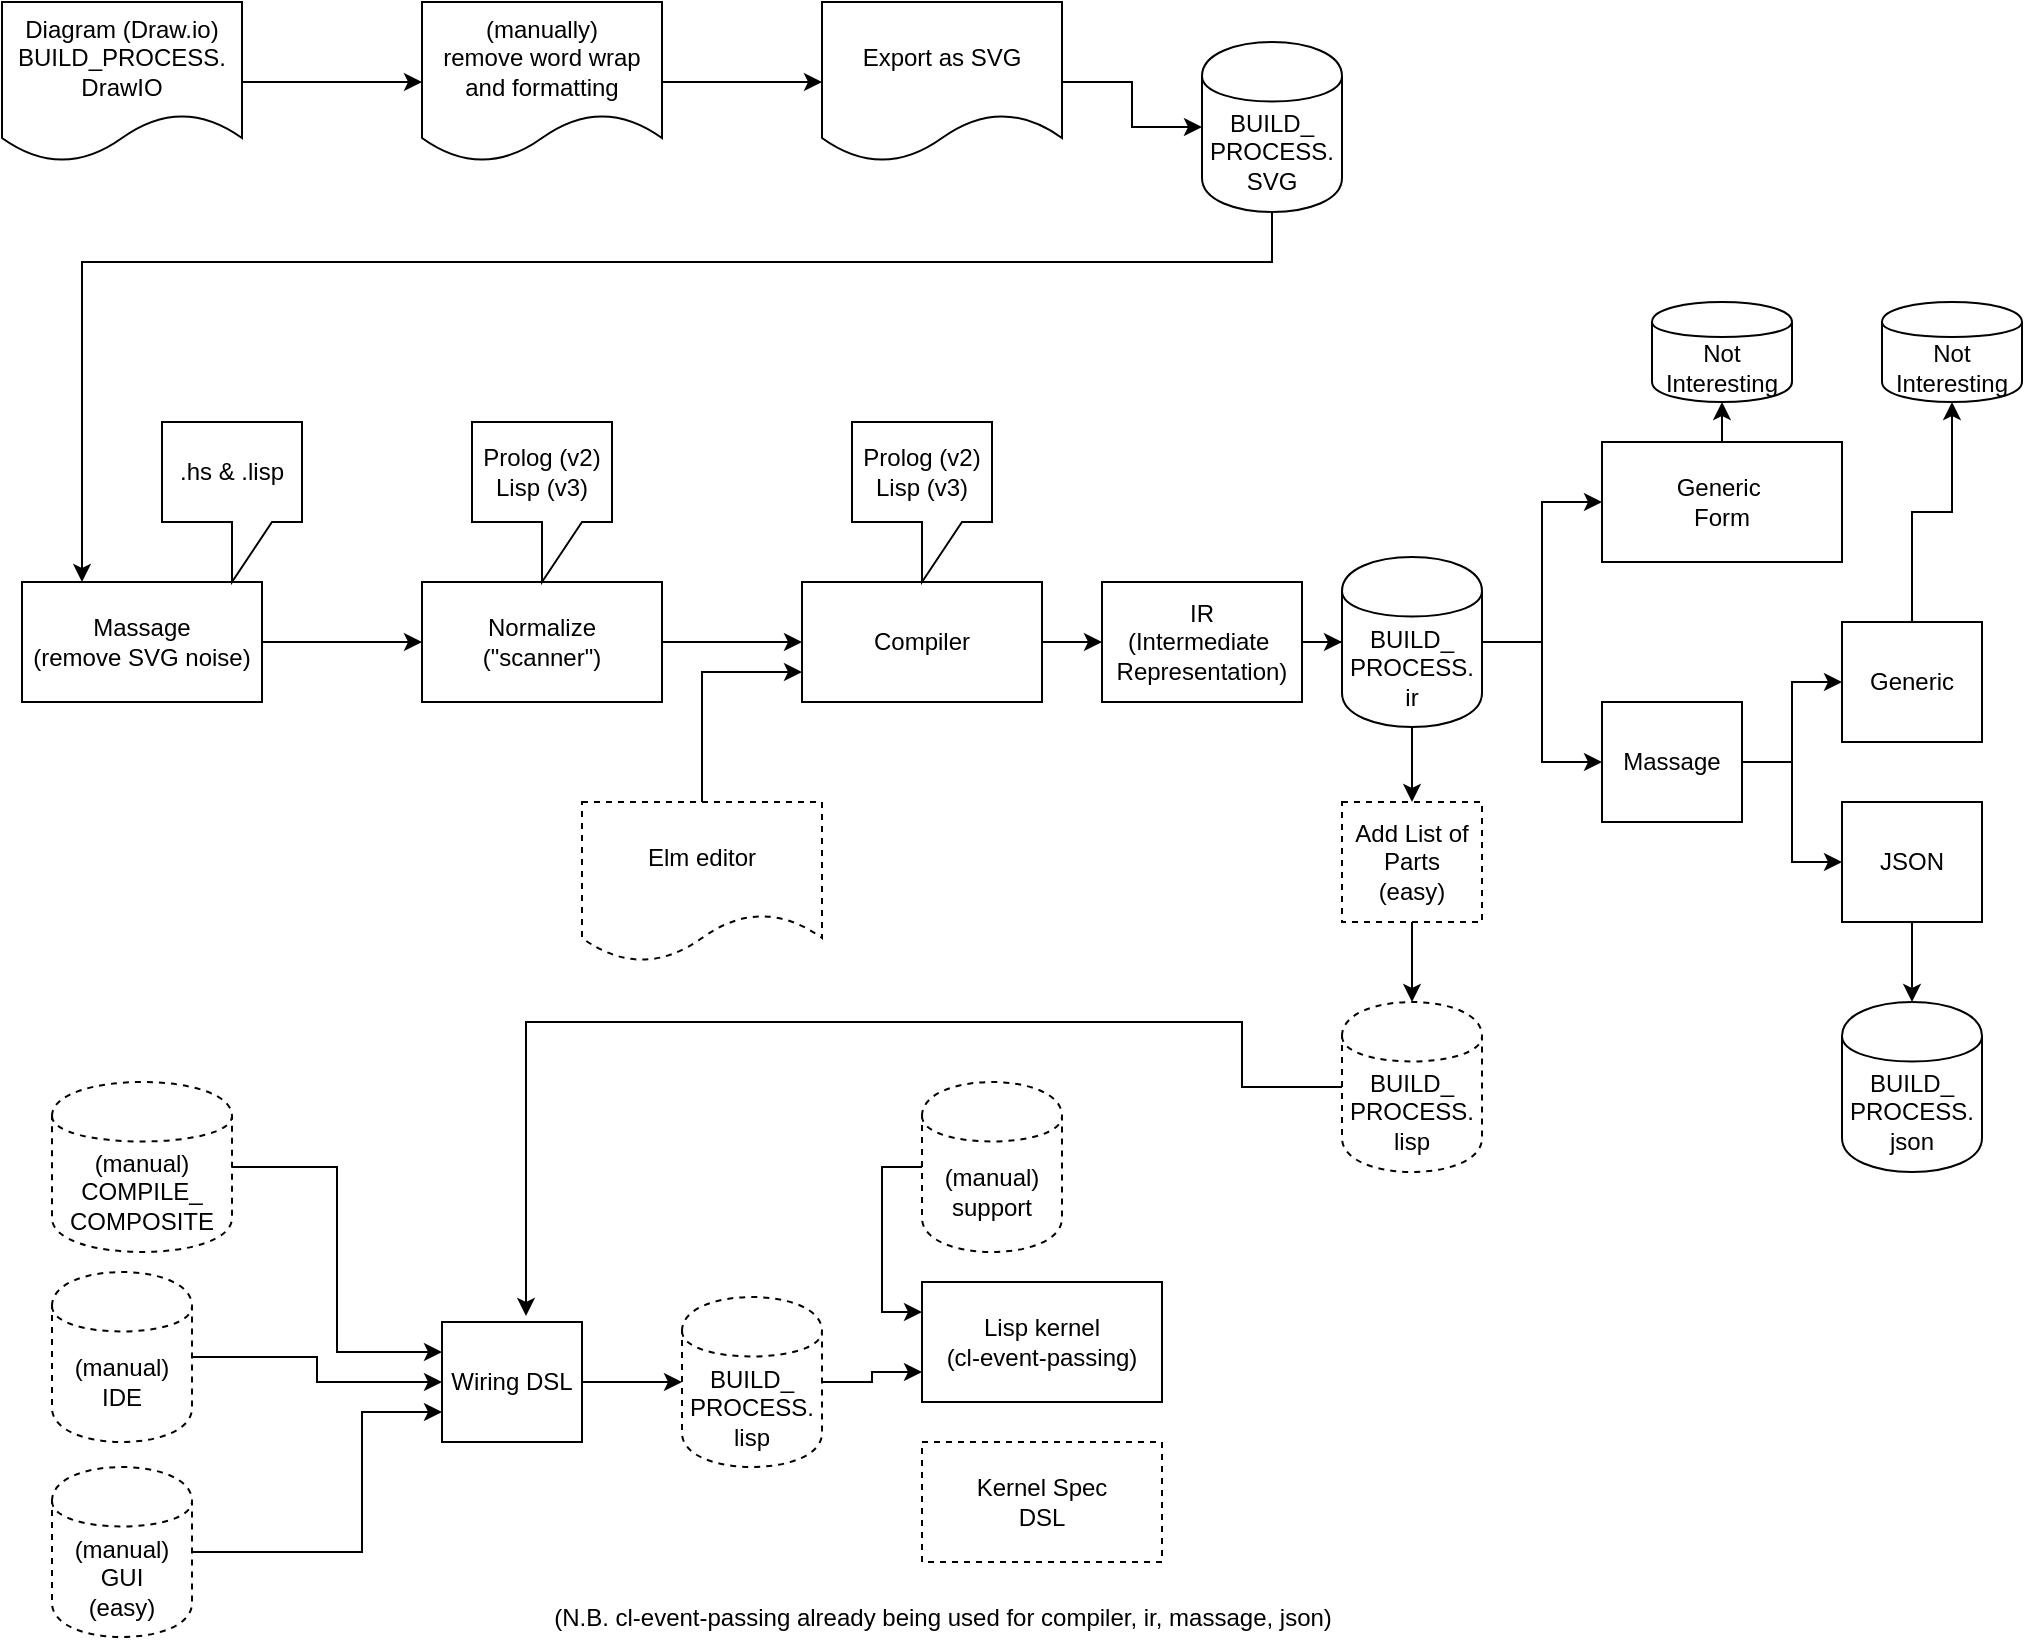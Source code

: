 <mxfile version="12.4.2" type="device" pages="1"><diagram id="Uiflj4ws2Sk6Txs9eRUL" name="Page-1"><mxGraphModel dx="1106" dy="785" grid="1" gridSize="10" guides="1" tooltips="1" connect="1" arrows="1" fold="1" page="1" pageScale="1" pageWidth="1100" pageHeight="850" math="0" shadow="0"><root><mxCell id="0"/><mxCell id="1" parent="0"/><mxCell id="_zXDz768ch2Ar4OyYXBN-4" style="edgeStyle=orthogonalEdgeStyle;rounded=0;orthogonalLoop=1;jettySize=auto;html=1;exitX=1;exitY=0.5;exitDx=0;exitDy=0;" edge="1" parent="1" source="_zXDz768ch2Ar4OyYXBN-1" target="_zXDz768ch2Ar4OyYXBN-2"><mxGeometry relative="1" as="geometry"/></mxCell><mxCell id="_zXDz768ch2Ar4OyYXBN-1" value="Diagram (Draw.io)&lt;br&gt;BUILD_PROCESS.&lt;br&gt;DrawIO" style="shape=document;whiteSpace=wrap;html=1;boundedLbl=1;" vertex="1" parent="1"><mxGeometry x="20" y="20" width="120" height="80" as="geometry"/></mxCell><mxCell id="_zXDz768ch2Ar4OyYXBN-5" style="edgeStyle=orthogonalEdgeStyle;rounded=0;orthogonalLoop=1;jettySize=auto;html=1;exitX=1;exitY=0.5;exitDx=0;exitDy=0;" edge="1" parent="1" source="_zXDz768ch2Ar4OyYXBN-2" target="_zXDz768ch2Ar4OyYXBN-3"><mxGeometry relative="1" as="geometry"/></mxCell><mxCell id="_zXDz768ch2Ar4OyYXBN-2" value="(manually) &lt;br&gt;remove word wrap&lt;br&gt;and formatting" style="shape=document;whiteSpace=wrap;html=1;boundedLbl=1;" vertex="1" parent="1"><mxGeometry x="230" y="20" width="120" height="80" as="geometry"/></mxCell><mxCell id="_zXDz768ch2Ar4OyYXBN-53" style="edgeStyle=orthogonalEdgeStyle;rounded=0;orthogonalLoop=1;jettySize=auto;html=1;exitX=1;exitY=0.5;exitDx=0;exitDy=0;" edge="1" parent="1" source="_zXDz768ch2Ar4OyYXBN-3" target="_zXDz768ch2Ar4OyYXBN-51"><mxGeometry relative="1" as="geometry"/></mxCell><mxCell id="_zXDz768ch2Ar4OyYXBN-3" value="Export as SVG" style="shape=document;whiteSpace=wrap;html=1;boundedLbl=1;" vertex="1" parent="1"><mxGeometry x="430" y="20" width="120" height="80" as="geometry"/></mxCell><mxCell id="_zXDz768ch2Ar4OyYXBN-9" style="edgeStyle=orthogonalEdgeStyle;rounded=0;orthogonalLoop=1;jettySize=auto;html=1;exitX=1;exitY=0.5;exitDx=0;exitDy=0;entryX=0;entryY=0.5;entryDx=0;entryDy=0;" edge="1" parent="1" source="_zXDz768ch2Ar4OyYXBN-6" target="_zXDz768ch2Ar4OyYXBN-8"><mxGeometry relative="1" as="geometry"/></mxCell><mxCell id="_zXDz768ch2Ar4OyYXBN-6" value="Massage&lt;br&gt;(remove SVG noise)" style="rounded=0;whiteSpace=wrap;html=1;" vertex="1" parent="1"><mxGeometry x="30" y="310" width="120" height="60" as="geometry"/></mxCell><mxCell id="_zXDz768ch2Ar4OyYXBN-15" style="edgeStyle=orthogonalEdgeStyle;rounded=0;orthogonalLoop=1;jettySize=auto;html=1;exitX=1;exitY=0.5;exitDx=0;exitDy=0;" edge="1" parent="1" source="_zXDz768ch2Ar4OyYXBN-8" target="_zXDz768ch2Ar4OyYXBN-11"><mxGeometry relative="1" as="geometry"/></mxCell><mxCell id="_zXDz768ch2Ar4OyYXBN-8" value="Normalize&lt;br&gt;(&quot;scanner&quot;)" style="rounded=0;whiteSpace=wrap;html=1;" vertex="1" parent="1"><mxGeometry x="230" y="310" width="120" height="60" as="geometry"/></mxCell><mxCell id="_zXDz768ch2Ar4OyYXBN-10" value=".hs &amp;amp; .lisp" style="shape=callout;whiteSpace=wrap;html=1;perimeter=calloutPerimeter;rotation=0;" vertex="1" parent="1"><mxGeometry x="100" y="230" width="70" height="80" as="geometry"/></mxCell><mxCell id="_zXDz768ch2Ar4OyYXBN-17" style="edgeStyle=orthogonalEdgeStyle;rounded=0;orthogonalLoop=1;jettySize=auto;html=1;exitX=1;exitY=0.5;exitDx=0;exitDy=0;entryX=0;entryY=0.5;entryDx=0;entryDy=0;" edge="1" parent="1" source="_zXDz768ch2Ar4OyYXBN-11" target="_zXDz768ch2Ar4OyYXBN-16"><mxGeometry relative="1" as="geometry"/></mxCell><mxCell id="_zXDz768ch2Ar4OyYXBN-11" value="Compiler" style="rounded=0;whiteSpace=wrap;html=1;" vertex="1" parent="1"><mxGeometry x="420" y="310" width="120" height="60" as="geometry"/></mxCell><mxCell id="_zXDz768ch2Ar4OyYXBN-12" value="Prolog (v2)&lt;br&gt;Lisp (v3)" style="shape=callout;whiteSpace=wrap;html=1;perimeter=calloutPerimeter;rotation=0;" vertex="1" parent="1"><mxGeometry x="255" y="230" width="70" height="80" as="geometry"/></mxCell><mxCell id="_zXDz768ch2Ar4OyYXBN-14" value="Prolog (v2)&lt;br&gt;Lisp (v3)" style="shape=callout;whiteSpace=wrap;html=1;perimeter=calloutPerimeter;rotation=0;" vertex="1" parent="1"><mxGeometry x="445" y="230" width="70" height="80" as="geometry"/></mxCell><mxCell id="_zXDz768ch2Ar4OyYXBN-44" style="edgeStyle=orthogonalEdgeStyle;rounded=0;orthogonalLoop=1;jettySize=auto;html=1;entryX=0;entryY=0.5;entryDx=0;entryDy=0;" edge="1" parent="1" source="_zXDz768ch2Ar4OyYXBN-16" target="_zXDz768ch2Ar4OyYXBN-43"><mxGeometry relative="1" as="geometry"/></mxCell><mxCell id="_zXDz768ch2Ar4OyYXBN-16" value="IR&lt;br&gt;(Intermediate&amp;nbsp;&lt;br&gt;Representation)" style="rounded=0;whiteSpace=wrap;html=1;" vertex="1" parent="1"><mxGeometry x="570" y="310" width="100" height="60" as="geometry"/></mxCell><mxCell id="_zXDz768ch2Ar4OyYXBN-20" style="edgeStyle=orthogonalEdgeStyle;rounded=0;orthogonalLoop=1;jettySize=auto;html=1;exitX=0.5;exitY=0;exitDx=0;exitDy=0;entryX=0;entryY=0.75;entryDx=0;entryDy=0;" edge="1" parent="1" source="_zXDz768ch2Ar4OyYXBN-18" target="_zXDz768ch2Ar4OyYXBN-11"><mxGeometry relative="1" as="geometry"/></mxCell><mxCell id="_zXDz768ch2Ar4OyYXBN-18" value="Elm editor" style="shape=document;whiteSpace=wrap;html=1;boundedLbl=1;dashed=1;" vertex="1" parent="1"><mxGeometry x="310" y="420" width="120" height="80" as="geometry"/></mxCell><mxCell id="_zXDz768ch2Ar4OyYXBN-33" style="edgeStyle=orthogonalEdgeStyle;rounded=0;orthogonalLoop=1;jettySize=auto;html=1;exitX=1;exitY=0.5;exitDx=0;exitDy=0;entryX=0;entryY=0.5;entryDx=0;entryDy=0;" edge="1" parent="1" source="_zXDz768ch2Ar4OyYXBN-23" target="_zXDz768ch2Ar4OyYXBN-31"><mxGeometry relative="1" as="geometry"/></mxCell><mxCell id="_zXDz768ch2Ar4OyYXBN-34" style="edgeStyle=orthogonalEdgeStyle;rounded=0;orthogonalLoop=1;jettySize=auto;html=1;exitX=1;exitY=0.5;exitDx=0;exitDy=0;" edge="1" parent="1" source="_zXDz768ch2Ar4OyYXBN-23" target="_zXDz768ch2Ar4OyYXBN-32"><mxGeometry relative="1" as="geometry"/></mxCell><mxCell id="_zXDz768ch2Ar4OyYXBN-23" value="Massage" style="rounded=0;whiteSpace=wrap;html=1;" vertex="1" parent="1"><mxGeometry x="820" y="370" width="70" height="60" as="geometry"/></mxCell><mxCell id="_zXDz768ch2Ar4OyYXBN-50" style="edgeStyle=orthogonalEdgeStyle;rounded=0;orthogonalLoop=1;jettySize=auto;html=1;exitX=0.5;exitY=0;exitDx=0;exitDy=0;entryX=0.5;entryY=1;entryDx=0;entryDy=0;" edge="1" parent="1" source="_zXDz768ch2Ar4OyYXBN-26" target="_zXDz768ch2Ar4OyYXBN-48"><mxGeometry relative="1" as="geometry"/></mxCell><mxCell id="_zXDz768ch2Ar4OyYXBN-26" value="Generic&amp;nbsp;&lt;br&gt;Form" style="rounded=0;whiteSpace=wrap;html=1;" vertex="1" parent="1"><mxGeometry x="820" y="240" width="120" height="60" as="geometry"/></mxCell><mxCell id="_zXDz768ch2Ar4OyYXBN-49" style="edgeStyle=orthogonalEdgeStyle;rounded=0;orthogonalLoop=1;jettySize=auto;html=1;exitX=0.5;exitY=0;exitDx=0;exitDy=0;" edge="1" parent="1" source="_zXDz768ch2Ar4OyYXBN-31" target="_zXDz768ch2Ar4OyYXBN-36"><mxGeometry relative="1" as="geometry"/></mxCell><mxCell id="_zXDz768ch2Ar4OyYXBN-31" value="Generic" style="rounded=0;whiteSpace=wrap;html=1;" vertex="1" parent="1"><mxGeometry x="940" y="330" width="70" height="60" as="geometry"/></mxCell><mxCell id="_zXDz768ch2Ar4OyYXBN-47" style="edgeStyle=orthogonalEdgeStyle;rounded=0;orthogonalLoop=1;jettySize=auto;html=1;exitX=0.5;exitY=1;exitDx=0;exitDy=0;entryX=0.5;entryY=0;entryDx=0;entryDy=0;" edge="1" parent="1" source="_zXDz768ch2Ar4OyYXBN-32" target="_zXDz768ch2Ar4OyYXBN-35"><mxGeometry relative="1" as="geometry"/></mxCell><mxCell id="_zXDz768ch2Ar4OyYXBN-32" value="JSON" style="rounded=0;whiteSpace=wrap;html=1;" vertex="1" parent="1"><mxGeometry x="940" y="420" width="70" height="60" as="geometry"/></mxCell><mxCell id="_zXDz768ch2Ar4OyYXBN-35" value="BUILD_&lt;br&gt;PROCESS.&lt;br&gt;json" style="shape=cylinder;whiteSpace=wrap;html=1;boundedLbl=1;backgroundOutline=1;" vertex="1" parent="1"><mxGeometry x="940" y="520" width="70" height="85" as="geometry"/></mxCell><mxCell id="_zXDz768ch2Ar4OyYXBN-36" value="Not&lt;br&gt;Interesting" style="shape=cylinder;whiteSpace=wrap;html=1;boundedLbl=1;backgroundOutline=1;" vertex="1" parent="1"><mxGeometry x="960" y="170" width="70" height="50" as="geometry"/></mxCell><mxCell id="_zXDz768ch2Ar4OyYXBN-45" style="edgeStyle=orthogonalEdgeStyle;rounded=0;orthogonalLoop=1;jettySize=auto;html=1;exitX=1;exitY=0.5;exitDx=0;exitDy=0;entryX=0;entryY=0.5;entryDx=0;entryDy=0;" edge="1" parent="1" source="_zXDz768ch2Ar4OyYXBN-43" target="_zXDz768ch2Ar4OyYXBN-26"><mxGeometry relative="1" as="geometry"/></mxCell><mxCell id="_zXDz768ch2Ar4OyYXBN-46" style="edgeStyle=orthogonalEdgeStyle;rounded=0;orthogonalLoop=1;jettySize=auto;html=1;exitX=1;exitY=0.5;exitDx=0;exitDy=0;entryX=0;entryY=0.5;entryDx=0;entryDy=0;" edge="1" parent="1" source="_zXDz768ch2Ar4OyYXBN-43" target="_zXDz768ch2Ar4OyYXBN-23"><mxGeometry relative="1" as="geometry"/></mxCell><mxCell id="_zXDz768ch2Ar4OyYXBN-56" style="edgeStyle=orthogonalEdgeStyle;rounded=0;orthogonalLoop=1;jettySize=auto;html=1;exitX=0.5;exitY=1;exitDx=0;exitDy=0;" edge="1" parent="1" source="_zXDz768ch2Ar4OyYXBN-43" target="_zXDz768ch2Ar4OyYXBN-54"><mxGeometry relative="1" as="geometry"/></mxCell><mxCell id="_zXDz768ch2Ar4OyYXBN-43" value="BUILD_&lt;br&gt;PROCESS.&lt;br&gt;ir" style="shape=cylinder;whiteSpace=wrap;html=1;boundedLbl=1;backgroundOutline=1;" vertex="1" parent="1"><mxGeometry x="690" y="297.5" width="70" height="85" as="geometry"/></mxCell><mxCell id="_zXDz768ch2Ar4OyYXBN-48" value="Not&lt;br&gt;Interesting" style="shape=cylinder;whiteSpace=wrap;html=1;boundedLbl=1;backgroundOutline=1;" vertex="1" parent="1"><mxGeometry x="845" y="170" width="70" height="50" as="geometry"/></mxCell><mxCell id="_zXDz768ch2Ar4OyYXBN-52" style="edgeStyle=orthogonalEdgeStyle;rounded=0;orthogonalLoop=1;jettySize=auto;html=1;exitX=0.5;exitY=1;exitDx=0;exitDy=0;entryX=0.25;entryY=0;entryDx=0;entryDy=0;" edge="1" parent="1" source="_zXDz768ch2Ar4OyYXBN-51" target="_zXDz768ch2Ar4OyYXBN-6"><mxGeometry relative="1" as="geometry"><Array as="points"><mxPoint x="655" y="150"/><mxPoint x="60" y="150"/></Array></mxGeometry></mxCell><mxCell id="_zXDz768ch2Ar4OyYXBN-51" value="BUILD_&lt;br&gt;PROCESS.&lt;br&gt;SVG" style="shape=cylinder;whiteSpace=wrap;html=1;boundedLbl=1;backgroundOutline=1;" vertex="1" parent="1"><mxGeometry x="620" y="40" width="70" height="85" as="geometry"/></mxCell><mxCell id="_zXDz768ch2Ar4OyYXBN-57" style="edgeStyle=orthogonalEdgeStyle;rounded=0;orthogonalLoop=1;jettySize=auto;html=1;exitX=0.5;exitY=1;exitDx=0;exitDy=0;" edge="1" parent="1" source="_zXDz768ch2Ar4OyYXBN-54" target="_zXDz768ch2Ar4OyYXBN-55"><mxGeometry relative="1" as="geometry"/></mxCell><mxCell id="_zXDz768ch2Ar4OyYXBN-54" value="Add List of&lt;br&gt;Parts&lt;br&gt;(easy)" style="rounded=0;whiteSpace=wrap;html=1;dashed=1;" vertex="1" parent="1"><mxGeometry x="690" y="420" width="70" height="60" as="geometry"/></mxCell><mxCell id="_zXDz768ch2Ar4OyYXBN-84" style="edgeStyle=orthogonalEdgeStyle;rounded=0;orthogonalLoop=1;jettySize=auto;html=1;exitX=0;exitY=0.5;exitDx=0;exitDy=0;entryX=0.6;entryY=-0.05;entryDx=0;entryDy=0;entryPerimeter=0;" edge="1" parent="1" source="_zXDz768ch2Ar4OyYXBN-55" target="_zXDz768ch2Ar4OyYXBN-78"><mxGeometry relative="1" as="geometry"><Array as="points"><mxPoint x="640" y="563"/><mxPoint x="640" y="530"/><mxPoint x="282" y="530"/></Array></mxGeometry></mxCell><mxCell id="_zXDz768ch2Ar4OyYXBN-55" value="BUILD_&lt;br&gt;PROCESS.&lt;br&gt;lisp" style="shape=cylinder;whiteSpace=wrap;html=1;boundedLbl=1;backgroundOutline=1;dashed=1;" vertex="1" parent="1"><mxGeometry x="690" y="520" width="70" height="85" as="geometry"/></mxCell><mxCell id="_zXDz768ch2Ar4OyYXBN-58" value="Lisp kernel&lt;br&gt;(cl-event-passing)" style="rounded=0;whiteSpace=wrap;html=1;" vertex="1" parent="1"><mxGeometry x="480" y="660" width="120" height="60" as="geometry"/></mxCell><mxCell id="_zXDz768ch2Ar4OyYXBN-73" style="edgeStyle=orthogonalEdgeStyle;rounded=0;orthogonalLoop=1;jettySize=auto;html=1;exitX=1;exitY=0.5;exitDx=0;exitDy=0;entryX=0;entryY=0.75;entryDx=0;entryDy=0;" edge="1" parent="1" source="_zXDz768ch2Ar4OyYXBN-59" target="_zXDz768ch2Ar4OyYXBN-58"><mxGeometry relative="1" as="geometry"/></mxCell><mxCell id="_zXDz768ch2Ar4OyYXBN-59" value="BUILD_&lt;br&gt;PROCESS.&lt;br&gt;lisp" style="shape=cylinder;whiteSpace=wrap;html=1;boundedLbl=1;backgroundOutline=1;dashed=1;" vertex="1" parent="1"><mxGeometry x="360" y="667.5" width="70" height="85" as="geometry"/></mxCell><mxCell id="_zXDz768ch2Ar4OyYXBN-81" style="edgeStyle=orthogonalEdgeStyle;rounded=0;orthogonalLoop=1;jettySize=auto;html=1;exitX=1;exitY=0.5;exitDx=0;exitDy=0;entryX=0;entryY=0.25;entryDx=0;entryDy=0;" edge="1" parent="1" source="_zXDz768ch2Ar4OyYXBN-61" target="_zXDz768ch2Ar4OyYXBN-78"><mxGeometry relative="1" as="geometry"/></mxCell><mxCell id="_zXDz768ch2Ar4OyYXBN-61" value="(manual)&lt;br&gt;COMPILE_&lt;br&gt;COMPOSITE" style="shape=cylinder;whiteSpace=wrap;html=1;boundedLbl=1;backgroundOutline=1;dashed=1;" vertex="1" parent="1"><mxGeometry x="45" y="560" width="90" height="85" as="geometry"/></mxCell><mxCell id="_zXDz768ch2Ar4OyYXBN-82" style="edgeStyle=orthogonalEdgeStyle;rounded=0;orthogonalLoop=1;jettySize=auto;html=1;exitX=1;exitY=0.5;exitDx=0;exitDy=0;" edge="1" parent="1" source="_zXDz768ch2Ar4OyYXBN-62" target="_zXDz768ch2Ar4OyYXBN-78"><mxGeometry relative="1" as="geometry"/></mxCell><mxCell id="_zXDz768ch2Ar4OyYXBN-62" value="(manual)&lt;br&gt;IDE" style="shape=cylinder;whiteSpace=wrap;html=1;boundedLbl=1;backgroundOutline=1;dashed=1;" vertex="1" parent="1"><mxGeometry x="45" y="655" width="70" height="85" as="geometry"/></mxCell><mxCell id="_zXDz768ch2Ar4OyYXBN-69" style="edgeStyle=orthogonalEdgeStyle;rounded=0;orthogonalLoop=1;jettySize=auto;html=1;exitX=0;exitY=0.5;exitDx=0;exitDy=0;entryX=0;entryY=0.25;entryDx=0;entryDy=0;" edge="1" parent="1" source="_zXDz768ch2Ar4OyYXBN-66" target="_zXDz768ch2Ar4OyYXBN-58"><mxGeometry relative="1" as="geometry"/></mxCell><mxCell id="_zXDz768ch2Ar4OyYXBN-66" value="(manual)&lt;br&gt;support" style="shape=cylinder;whiteSpace=wrap;html=1;boundedLbl=1;backgroundOutline=1;dashed=1;" vertex="1" parent="1"><mxGeometry x="480" y="560" width="70" height="85" as="geometry"/></mxCell><mxCell id="_zXDz768ch2Ar4OyYXBN-70" value="Kernel Spec&lt;br&gt;DSL" style="rounded=0;whiteSpace=wrap;html=1;dashed=1;" vertex="1" parent="1"><mxGeometry x="480" y="740" width="120" height="60" as="geometry"/></mxCell><mxCell id="_zXDz768ch2Ar4OyYXBN-83" style="edgeStyle=orthogonalEdgeStyle;rounded=0;orthogonalLoop=1;jettySize=auto;html=1;exitX=1;exitY=0.5;exitDx=0;exitDy=0;entryX=0;entryY=0.75;entryDx=0;entryDy=0;" edge="1" parent="1" source="_zXDz768ch2Ar4OyYXBN-71" target="_zXDz768ch2Ar4OyYXBN-78"><mxGeometry relative="1" as="geometry"><Array as="points"><mxPoint x="200" y="795"/><mxPoint x="200" y="725"/></Array></mxGeometry></mxCell><mxCell id="_zXDz768ch2Ar4OyYXBN-71" value="(manual)&lt;br&gt;GUI&lt;br&gt;(easy)" style="shape=cylinder;whiteSpace=wrap;html=1;boundedLbl=1;backgroundOutline=1;dashed=1;" vertex="1" parent="1"><mxGeometry x="45" y="752.5" width="70" height="85" as="geometry"/></mxCell><mxCell id="_zXDz768ch2Ar4OyYXBN-79" style="edgeStyle=orthogonalEdgeStyle;rounded=0;orthogonalLoop=1;jettySize=auto;html=1;exitX=1;exitY=0.5;exitDx=0;exitDy=0;" edge="1" parent="1" source="_zXDz768ch2Ar4OyYXBN-78" target="_zXDz768ch2Ar4OyYXBN-59"><mxGeometry relative="1" as="geometry"/></mxCell><mxCell id="_zXDz768ch2Ar4OyYXBN-78" value="Wiring DSL" style="rounded=0;whiteSpace=wrap;html=1;" vertex="1" parent="1"><mxGeometry x="240" y="680" width="70" height="60" as="geometry"/></mxCell><mxCell id="_zXDz768ch2Ar4OyYXBN-89" value="(N.B. cl-event-passing already being used for compiler, ir, massage, json)" style="text;html=1;align=center;verticalAlign=middle;resizable=0;points=[];;autosize=1;" vertex="1" parent="1"><mxGeometry x="290" y="817.5" width="400" height="20" as="geometry"/></mxCell></root></mxGraphModel></diagram></mxfile>
